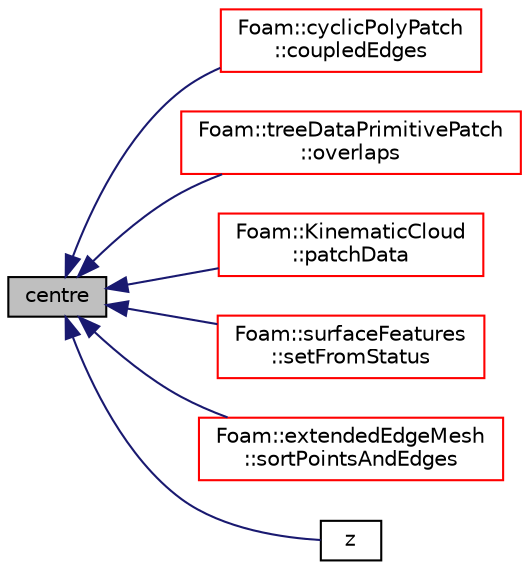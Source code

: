 digraph "centre"
{
  bgcolor="transparent";
  edge [fontname="Helvetica",fontsize="10",labelfontname="Helvetica",labelfontsize="10"];
  node [fontname="Helvetica",fontsize="10",shape=record];
  rankdir="LR";
  Node1 [label="centre",height=0.2,width=0.4,color="black", fillcolor="grey75", style="filled", fontcolor="black"];
  Node1 -> Node2 [dir="back",color="midnightblue",fontsize="10",style="solid",fontname="Helvetica"];
  Node2 [label="Foam::cyclicPolyPatch\l::coupledEdges",height=0.2,width=0.4,color="red",URL="$a00491.html#aeb3422aeee49268307deb477d32dc2d3",tooltip="Return connected edges (from patch local to neighbour patch local). "];
  Node1 -> Node3 [dir="back",color="midnightblue",fontsize="10",style="solid",fontname="Helvetica"];
  Node3 [label="Foam::treeDataPrimitivePatch\l::overlaps",height=0.2,width=0.4,color="red",URL="$a02751.html#aea49f8ea149b750ff5d58a0a194a6526",tooltip="Does shape at index overlap bb. "];
  Node1 -> Node4 [dir="back",color="midnightblue",fontsize="10",style="solid",fontname="Helvetica"];
  Node4 [label="Foam::KinematicCloud\l::patchData",height=0.2,width=0.4,color="red",URL="$a01255.html#a0c664da22844eec71d883eb499f5f1b9",tooltip="Calculate the patch normal and velocity to interact with,. "];
  Node1 -> Node5 [dir="back",color="midnightblue",fontsize="10",style="solid",fontname="Helvetica"];
  Node5 [label="Foam::surfaceFeatures\l::setFromStatus",height=0.2,width=0.4,color="red",URL="$a02551.html#a3ec4130a2f02e6be2ba97774910eb125",tooltip="Set from status per edge. "];
  Node1 -> Node6 [dir="back",color="midnightblue",fontsize="10",style="solid",fontname="Helvetica"];
  Node6 [label="Foam::extendedEdgeMesh\l::sortPointsAndEdges",height=0.2,width=0.4,color="red",URL="$a00709.html#a35042787bb1f37f3e2695d3b48e313b0"];
  Node1 -> Node7 [dir="back",color="midnightblue",fontsize="10",style="solid",fontname="Helvetica"];
  Node7 [label="z",height=0.2,width=0.4,color="black",URL="$a02887.html#aba44e9ed831767e0b4d63329dc877c68"];
}
